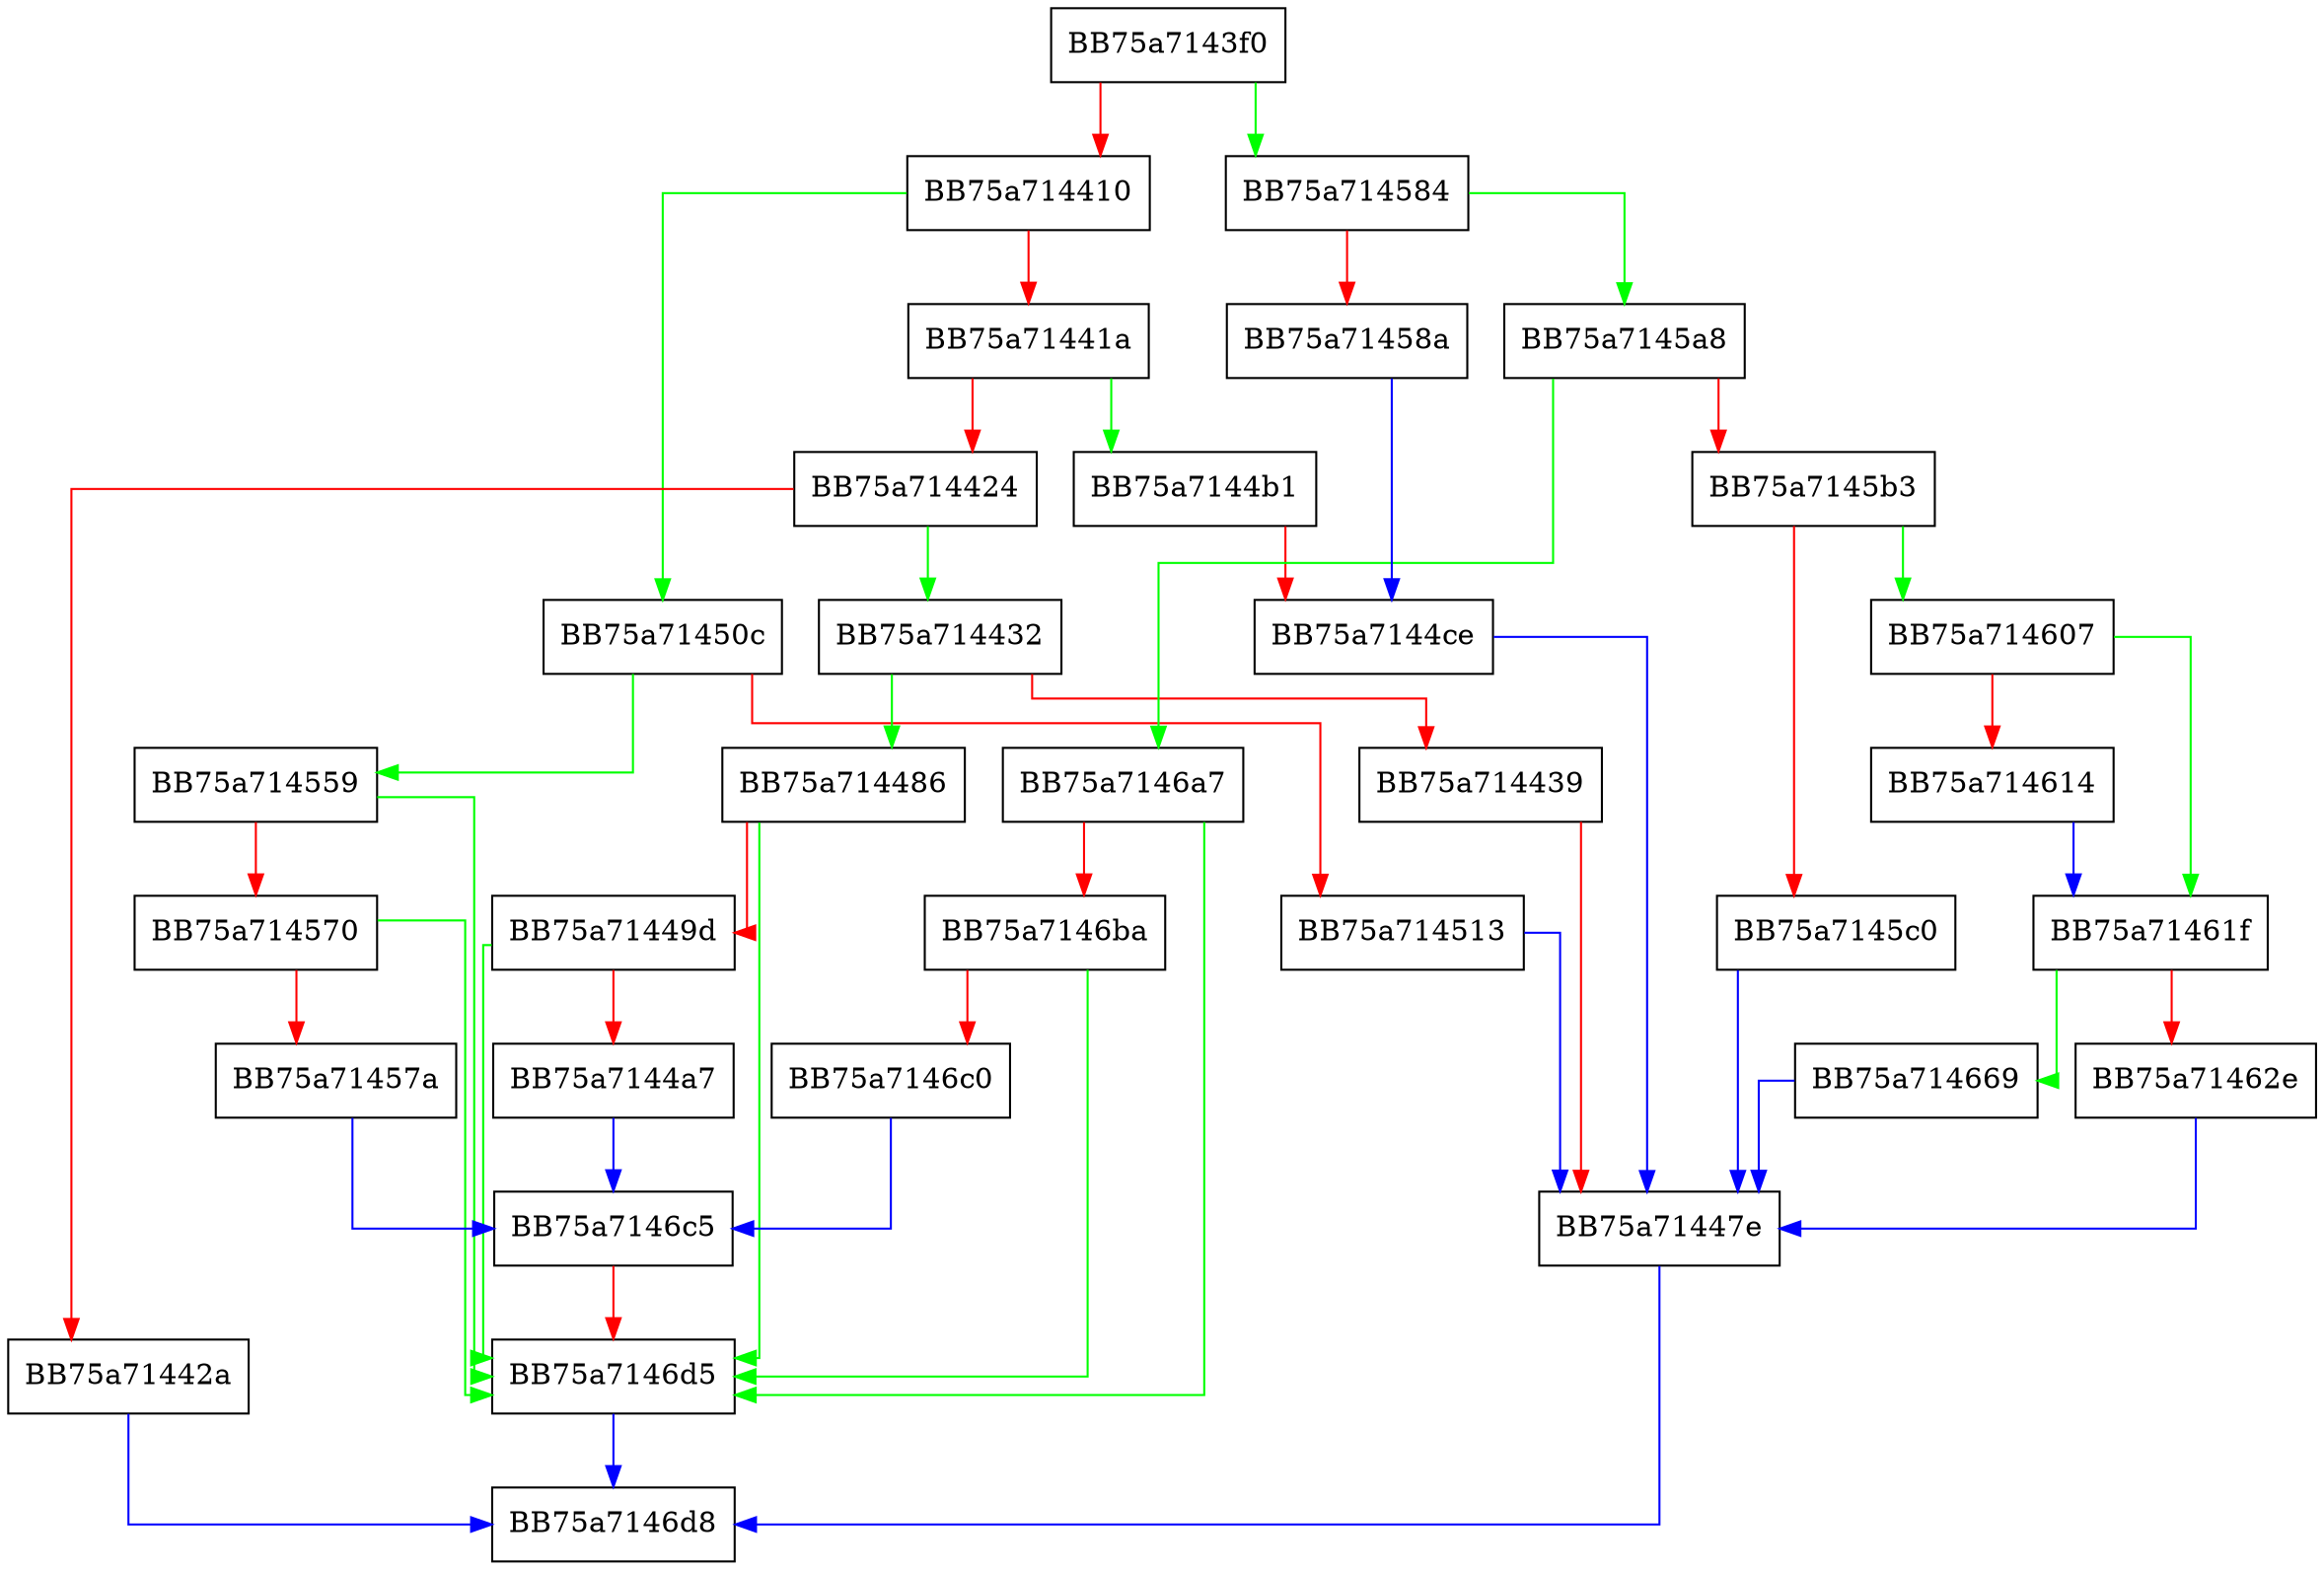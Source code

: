 digraph GetQuery {
  node [shape="box"];
  graph [splines=ortho];
  BB75a7143f0 -> BB75a714584 [color="green"];
  BB75a7143f0 -> BB75a714410 [color="red"];
  BB75a714410 -> BB75a71450c [color="green"];
  BB75a714410 -> BB75a71441a [color="red"];
  BB75a71441a -> BB75a7144b1 [color="green"];
  BB75a71441a -> BB75a714424 [color="red"];
  BB75a714424 -> BB75a714432 [color="green"];
  BB75a714424 -> BB75a71442a [color="red"];
  BB75a71442a -> BB75a7146d8 [color="blue"];
  BB75a714432 -> BB75a714486 [color="green"];
  BB75a714432 -> BB75a714439 [color="red"];
  BB75a714439 -> BB75a71447e [color="red"];
  BB75a71447e -> BB75a7146d8 [color="blue"];
  BB75a714486 -> BB75a7146d5 [color="green"];
  BB75a714486 -> BB75a71449d [color="red"];
  BB75a71449d -> BB75a7146d5 [color="green"];
  BB75a71449d -> BB75a7144a7 [color="red"];
  BB75a7144a7 -> BB75a7146c5 [color="blue"];
  BB75a7144b1 -> BB75a7144ce [color="red"];
  BB75a7144ce -> BB75a71447e [color="blue"];
  BB75a71450c -> BB75a714559 [color="green"];
  BB75a71450c -> BB75a714513 [color="red"];
  BB75a714513 -> BB75a71447e [color="blue"];
  BB75a714559 -> BB75a7146d5 [color="green"];
  BB75a714559 -> BB75a714570 [color="red"];
  BB75a714570 -> BB75a7146d5 [color="green"];
  BB75a714570 -> BB75a71457a [color="red"];
  BB75a71457a -> BB75a7146c5 [color="blue"];
  BB75a714584 -> BB75a7145a8 [color="green"];
  BB75a714584 -> BB75a71458a [color="red"];
  BB75a71458a -> BB75a7144ce [color="blue"];
  BB75a7145a8 -> BB75a7146a7 [color="green"];
  BB75a7145a8 -> BB75a7145b3 [color="red"];
  BB75a7145b3 -> BB75a714607 [color="green"];
  BB75a7145b3 -> BB75a7145c0 [color="red"];
  BB75a7145c0 -> BB75a71447e [color="blue"];
  BB75a714607 -> BB75a71461f [color="green"];
  BB75a714607 -> BB75a714614 [color="red"];
  BB75a714614 -> BB75a71461f [color="blue"];
  BB75a71461f -> BB75a714669 [color="green"];
  BB75a71461f -> BB75a71462e [color="red"];
  BB75a71462e -> BB75a71447e [color="blue"];
  BB75a714669 -> BB75a71447e [color="blue"];
  BB75a7146a7 -> BB75a7146d5 [color="green"];
  BB75a7146a7 -> BB75a7146ba [color="red"];
  BB75a7146ba -> BB75a7146d5 [color="green"];
  BB75a7146ba -> BB75a7146c0 [color="red"];
  BB75a7146c0 -> BB75a7146c5 [color="blue"];
  BB75a7146c5 -> BB75a7146d5 [color="red"];
  BB75a7146d5 -> BB75a7146d8 [color="blue"];
}